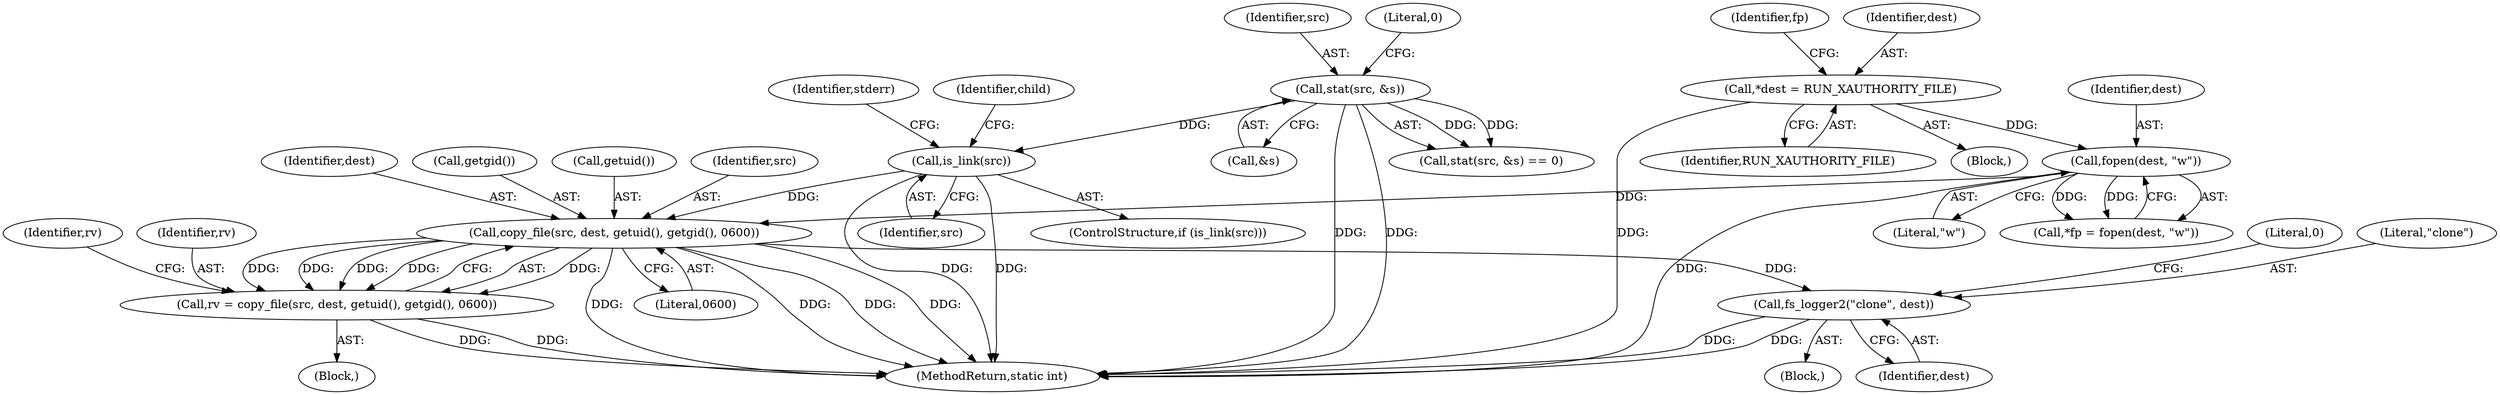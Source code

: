 digraph "0_firejail_b8a4ff9775318ca5e679183884a6a63f3da8f863_3@API" {
"1000180" [label="(Call,copy_file(src, dest, getuid(), getgid(), 0600))"];
"1000152" [label="(Call,is_link(src))"];
"1000145" [label="(Call,stat(src, &s))"];
"1000113" [label="(Call,fopen(dest, \"w\"))"];
"1000107" [label="(Call,*dest = RUN_XAUTHORITY_FILE)"];
"1000178" [label="(Call,rv = copy_file(src, dest, getuid(), getgid(), 0600))"];
"1000193" [label="(Call,fs_logger2(\"clone\", dest))"];
"1000112" [label="(Identifier,fp)"];
"1000178" [label="(Call,rv = copy_file(src, dest, getuid(), getgid(), 0600))"];
"1000195" [label="(Identifier,dest)"];
"1000115" [label="(Literal,\"w\")"];
"1000108" [label="(Identifier,dest)"];
"1000197" [label="(Literal,0)"];
"1000152" [label="(Call,is_link(src))"];
"1000182" [label="(Identifier,dest)"];
"1000156" [label="(Identifier,stderr)"];
"1000180" [label="(Call,copy_file(src, dest, getuid(), getgid(), 0600))"];
"1000187" [label="(Identifier,rv)"];
"1000153" [label="(Identifier,src)"];
"1000144" [label="(Call,stat(src, &s) == 0)"];
"1000174" [label="(Block,)"];
"1000206" [label="(MethodReturn,static int)"];
"1000192" [label="(Block,)"];
"1000194" [label="(Literal,\"clone\")"];
"1000184" [label="(Call,getgid())"];
"1000183" [label="(Call,getuid())"];
"1000179" [label="(Identifier,rv)"];
"1000111" [label="(Call,*fp = fopen(dest, \"w\"))"];
"1000181" [label="(Identifier,src)"];
"1000162" [label="(Identifier,child)"];
"1000185" [label="(Literal,0600)"];
"1000146" [label="(Identifier,src)"];
"1000103" [label="(Block,)"];
"1000149" [label="(Literal,0)"];
"1000114" [label="(Identifier,dest)"];
"1000109" [label="(Identifier,RUN_XAUTHORITY_FILE)"];
"1000193" [label="(Call,fs_logger2(\"clone\", dest))"];
"1000107" [label="(Call,*dest = RUN_XAUTHORITY_FILE)"];
"1000151" [label="(ControlStructure,if (is_link(src)))"];
"1000147" [label="(Call,&s)"];
"1000113" [label="(Call,fopen(dest, \"w\"))"];
"1000145" [label="(Call,stat(src, &s))"];
"1000180" -> "1000178"  [label="AST: "];
"1000180" -> "1000185"  [label="CFG: "];
"1000181" -> "1000180"  [label="AST: "];
"1000182" -> "1000180"  [label="AST: "];
"1000183" -> "1000180"  [label="AST: "];
"1000184" -> "1000180"  [label="AST: "];
"1000185" -> "1000180"  [label="AST: "];
"1000178" -> "1000180"  [label="CFG: "];
"1000180" -> "1000206"  [label="DDG: "];
"1000180" -> "1000206"  [label="DDG: "];
"1000180" -> "1000206"  [label="DDG: "];
"1000180" -> "1000206"  [label="DDG: "];
"1000180" -> "1000178"  [label="DDG: "];
"1000180" -> "1000178"  [label="DDG: "];
"1000180" -> "1000178"  [label="DDG: "];
"1000180" -> "1000178"  [label="DDG: "];
"1000180" -> "1000178"  [label="DDG: "];
"1000152" -> "1000180"  [label="DDG: "];
"1000113" -> "1000180"  [label="DDG: "];
"1000180" -> "1000193"  [label="DDG: "];
"1000152" -> "1000151"  [label="AST: "];
"1000152" -> "1000153"  [label="CFG: "];
"1000153" -> "1000152"  [label="AST: "];
"1000156" -> "1000152"  [label="CFG: "];
"1000162" -> "1000152"  [label="CFG: "];
"1000152" -> "1000206"  [label="DDG: "];
"1000152" -> "1000206"  [label="DDG: "];
"1000145" -> "1000152"  [label="DDG: "];
"1000145" -> "1000144"  [label="AST: "];
"1000145" -> "1000147"  [label="CFG: "];
"1000146" -> "1000145"  [label="AST: "];
"1000147" -> "1000145"  [label="AST: "];
"1000149" -> "1000145"  [label="CFG: "];
"1000145" -> "1000206"  [label="DDG: "];
"1000145" -> "1000206"  [label="DDG: "];
"1000145" -> "1000144"  [label="DDG: "];
"1000145" -> "1000144"  [label="DDG: "];
"1000113" -> "1000111"  [label="AST: "];
"1000113" -> "1000115"  [label="CFG: "];
"1000114" -> "1000113"  [label="AST: "];
"1000115" -> "1000113"  [label="AST: "];
"1000111" -> "1000113"  [label="CFG: "];
"1000113" -> "1000206"  [label="DDG: "];
"1000113" -> "1000111"  [label="DDG: "];
"1000113" -> "1000111"  [label="DDG: "];
"1000107" -> "1000113"  [label="DDG: "];
"1000107" -> "1000103"  [label="AST: "];
"1000107" -> "1000109"  [label="CFG: "];
"1000108" -> "1000107"  [label="AST: "];
"1000109" -> "1000107"  [label="AST: "];
"1000112" -> "1000107"  [label="CFG: "];
"1000107" -> "1000206"  [label="DDG: "];
"1000178" -> "1000174"  [label="AST: "];
"1000179" -> "1000178"  [label="AST: "];
"1000187" -> "1000178"  [label="CFG: "];
"1000178" -> "1000206"  [label="DDG: "];
"1000178" -> "1000206"  [label="DDG: "];
"1000193" -> "1000192"  [label="AST: "];
"1000193" -> "1000195"  [label="CFG: "];
"1000194" -> "1000193"  [label="AST: "];
"1000195" -> "1000193"  [label="AST: "];
"1000197" -> "1000193"  [label="CFG: "];
"1000193" -> "1000206"  [label="DDG: "];
"1000193" -> "1000206"  [label="DDG: "];
}
